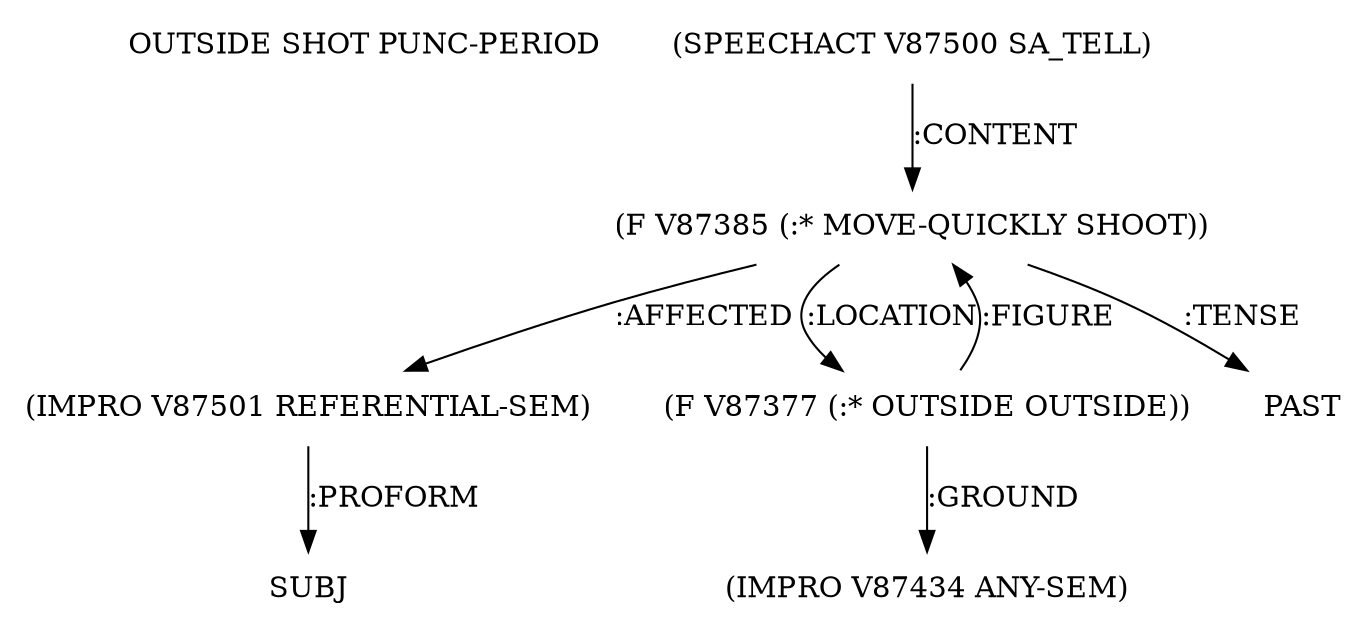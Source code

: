 digraph Terms {
  node [shape=none]
  "OUTSIDE SHOT PUNC-PERIOD"
  "V87500" [label="(SPEECHACT V87500 SA_TELL)"]
  "V87500" -> "V87385" [label=":CONTENT"]
  "V87385" [label="(F V87385 (:* MOVE-QUICKLY SHOOT))"]
  "V87385" -> "V87501" [label=":AFFECTED"]
  "V87385" -> "V87377" [label=":LOCATION"]
  "V87385" -> "NT87526" [label=":TENSE"]
  "NT87526" [label="PAST"]
  "V87501" [label="(IMPRO V87501 REFERENTIAL-SEM)"]
  "V87501" -> "NT87527" [label=":PROFORM"]
  "NT87527" [label="SUBJ"]
  "V87377" [label="(F V87377 (:* OUTSIDE OUTSIDE))"]
  "V87377" -> "V87434" [label=":GROUND"]
  "V87377" -> "V87385" [label=":FIGURE"]
  "V87434" [label="(IMPRO V87434 ANY-SEM)"]
}
